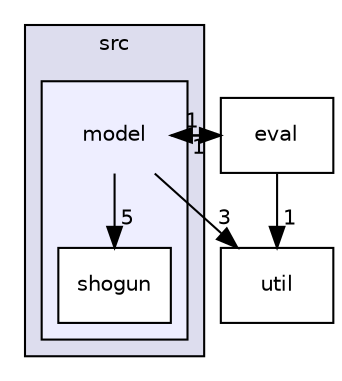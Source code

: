 digraph "model" {
  compound=true
  node [ fontsize="10", fontname="Helvetica"];
  edge [ labelfontsize="10", labelfontname="Helvetica"];
  subgraph clusterdir_68267d1309a1af8e8297ef4c3efbcdba {
    graph [ bgcolor="#ddddee", pencolor="black", label="src" fontname="Helvetica", fontsize="10", URL="dir_68267d1309a1af8e8297ef4c3efbcdba.html"]
  subgraph clusterdir_5dd65160827af56e6353642206b80129 {
    graph [ bgcolor="#eeeeff", pencolor="black", label="" URL="dir_5dd65160827af56e6353642206b80129.html"];
    dir_5dd65160827af56e6353642206b80129 [shape=plaintext label="model"];
    dir_f9a5a55b482c48b4eaf552b5252125a1 [shape=box label="shogun" color="black" fillcolor="white" style="filled" URL="dir_f9a5a55b482c48b4eaf552b5252125a1.html"];
  }
  }
  dir_b7878ad5ecbf2506f4125b9d34c97e45 [shape=box label="util" URL="dir_b7878ad5ecbf2506f4125b9d34c97e45.html"];
  dir_5081caf4253f166c37035217032e821c [shape=box label="eval" URL="dir_5081caf4253f166c37035217032e821c.html"];
  dir_5081caf4253f166c37035217032e821c->dir_b7878ad5ecbf2506f4125b9d34c97e45 [headlabel="1", labeldistance=1.5 headhref="dir_000006_000005.html"];
  dir_5081caf4253f166c37035217032e821c->dir_5dd65160827af56e6353642206b80129 [headlabel="1", labeldistance=1.5 headhref="dir_000006_000008.html"];
  dir_5dd65160827af56e6353642206b80129->dir_b7878ad5ecbf2506f4125b9d34c97e45 [headlabel="3", labeldistance=1.5 headhref="dir_000008_000005.html"];
  dir_5dd65160827af56e6353642206b80129->dir_5081caf4253f166c37035217032e821c [headlabel="1", labeldistance=1.5 headhref="dir_000008_000006.html"];
  dir_5dd65160827af56e6353642206b80129->dir_f9a5a55b482c48b4eaf552b5252125a1 [headlabel="5", labeldistance=1.5 headhref="dir_000008_000009.html"];
}

